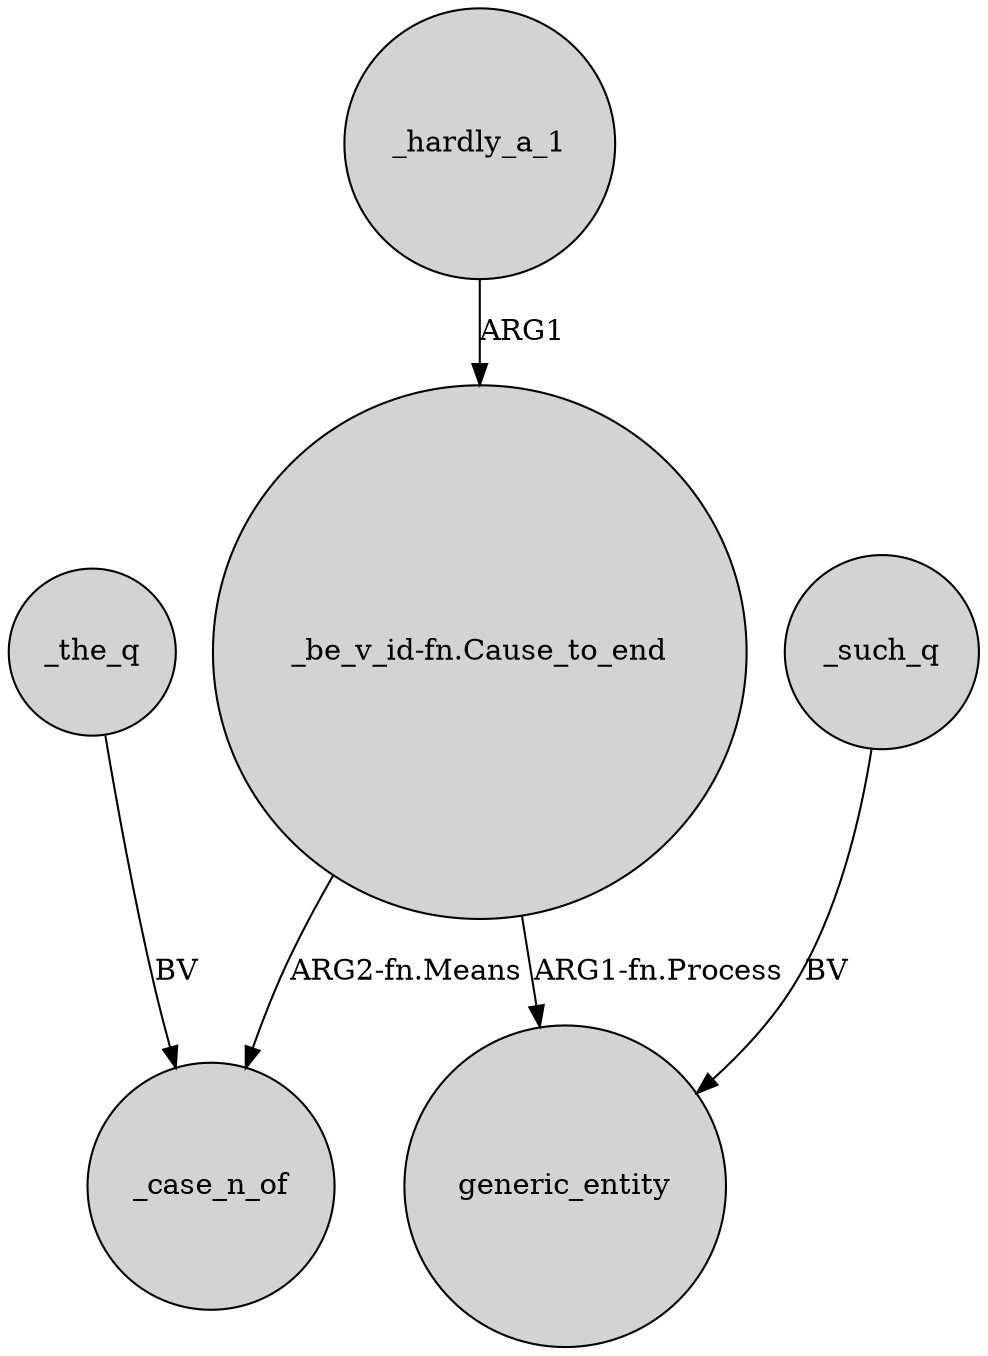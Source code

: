 digraph {
	node [shape=circle style=filled]
	"_be_v_id-fn.Cause_to_end" -> _case_n_of [label="ARG2-fn.Means"]
	"_be_v_id-fn.Cause_to_end" -> generic_entity [label="ARG1-fn.Process"]
	_the_q -> _case_n_of [label=BV]
	_such_q -> generic_entity [label=BV]
	_hardly_a_1 -> "_be_v_id-fn.Cause_to_end" [label=ARG1]
}
